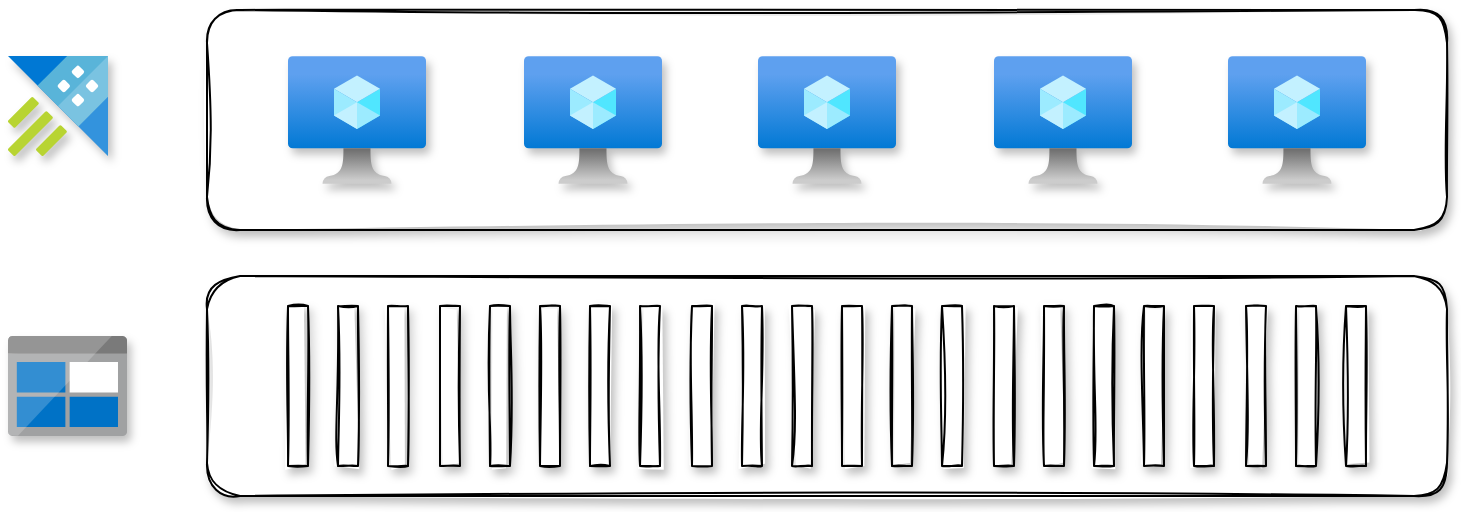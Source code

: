 <mxfile version="14.6.13" type="device"><diagram id="5M4kbyckTObbHnTPScTf" name="Strona-1"><mxGraphModel dx="1064" dy="676" grid="1" gridSize="10" guides="1" tooltips="1" connect="1" arrows="1" fold="1" page="1" pageScale="1" pageWidth="827" pageHeight="1169" math="0" shadow="0"><root><mxCell id="0"/><mxCell id="1" parent="0"/><mxCell id="OucQdqS6XNfTxhGSaFg0-9" value="" style="rounded=1;whiteSpace=wrap;html=1;shadow=1;sketch=1;" vertex="1" parent="1"><mxGeometry x="119.5" y="167" width="620" height="110" as="geometry"/></mxCell><mxCell id="OucQdqS6XNfTxhGSaFg0-3" value="" style="aspect=fixed;html=1;points=[];align=center;image;fontSize=12;image=img/lib/azure2/compute/Virtual_Machine.svg;shadow=1;sketch=1;" vertex="1" parent="1"><mxGeometry x="160" y="190" width="69" height="64" as="geometry"/></mxCell><mxCell id="OucQdqS6XNfTxhGSaFg0-4" value="" style="aspect=fixed;html=1;points=[];align=center;image;fontSize=12;image=img/lib/azure2/compute/Virtual_Machine.svg;shadow=1;sketch=1;" vertex="1" parent="1"><mxGeometry x="630" y="190" width="69" height="64" as="geometry"/></mxCell><mxCell id="OucQdqS6XNfTxhGSaFg0-5" value="" style="aspect=fixed;html=1;points=[];align=center;image;fontSize=12;image=img/lib/azure2/compute/Virtual_Machine.svg;shadow=1;sketch=1;" vertex="1" parent="1"><mxGeometry x="278" y="190" width="69" height="64" as="geometry"/></mxCell><mxCell id="OucQdqS6XNfTxhGSaFg0-6" value="" style="aspect=fixed;html=1;points=[];align=center;image;fontSize=12;image=img/lib/azure2/compute/Virtual_Machine.svg;shadow=1;sketch=1;" vertex="1" parent="1"><mxGeometry x="395" y="190" width="69" height="64" as="geometry"/></mxCell><mxCell id="OucQdqS6XNfTxhGSaFg0-7" value="" style="aspect=fixed;html=1;points=[];align=center;image;fontSize=12;image=img/lib/azure2/compute/Virtual_Machine.svg;shadow=1;sketch=1;" vertex="1" parent="1"><mxGeometry x="513" y="190" width="69" height="64" as="geometry"/></mxCell><mxCell id="OucQdqS6XNfTxhGSaFg0-8" value="" style="aspect=fixed;html=1;points=[];align=center;image;fontSize=12;image=img/lib/mscae/Azure_Data_Explorer_Clusters.svg;shadow=1;sketch=1;" vertex="1" parent="1"><mxGeometry x="20" y="190" width="50" height="50" as="geometry"/></mxCell><mxCell id="OucQdqS6XNfTxhGSaFg0-10" value="" style="rounded=1;whiteSpace=wrap;html=1;shadow=1;sketch=1;" vertex="1" parent="1"><mxGeometry x="119.5" y="300" width="620" height="110" as="geometry"/></mxCell><mxCell id="OucQdqS6XNfTxhGSaFg0-11" value="" style="aspect=fixed;html=1;points=[];align=center;image;fontSize=12;image=img/lib/mscae/BlobBlock.svg;shadow=1;sketch=1;" vertex="1" parent="1"><mxGeometry x="20" y="330" width="59.52" height="50" as="geometry"/></mxCell><mxCell id="OucQdqS6XNfTxhGSaFg0-14" value="" style="rounded=0;whiteSpace=wrap;html=1;shadow=1;sketch=1;" vertex="1" parent="1"><mxGeometry x="160" y="315" width="10" height="80" as="geometry"/></mxCell><mxCell id="OucQdqS6XNfTxhGSaFg0-15" value="" style="rounded=0;whiteSpace=wrap;html=1;shadow=1;sketch=1;" vertex="1" parent="1"><mxGeometry x="185" y="315" width="10" height="80" as="geometry"/></mxCell><mxCell id="OucQdqS6XNfTxhGSaFg0-16" value="" style="rounded=0;whiteSpace=wrap;html=1;shadow=1;sketch=1;" vertex="1" parent="1"><mxGeometry x="210" y="315" width="10" height="80" as="geometry"/></mxCell><mxCell id="OucQdqS6XNfTxhGSaFg0-17" value="" style="rounded=0;whiteSpace=wrap;html=1;shadow=1;sketch=1;" vertex="1" parent="1"><mxGeometry x="236" y="315" width="10" height="80" as="geometry"/></mxCell><mxCell id="OucQdqS6XNfTxhGSaFg0-18" value="" style="rounded=0;whiteSpace=wrap;html=1;shadow=1;sketch=1;" vertex="1" parent="1"><mxGeometry x="261" y="315" width="10" height="80" as="geometry"/></mxCell><mxCell id="OucQdqS6XNfTxhGSaFg0-19" value="" style="rounded=0;whiteSpace=wrap;html=1;shadow=1;sketch=1;" vertex="1" parent="1"><mxGeometry x="286" y="315" width="10" height="80" as="geometry"/></mxCell><mxCell id="OucQdqS6XNfTxhGSaFg0-20" value="" style="rounded=0;whiteSpace=wrap;html=1;shadow=1;sketch=1;" vertex="1" parent="1"><mxGeometry x="311" y="315" width="10" height="80" as="geometry"/></mxCell><mxCell id="OucQdqS6XNfTxhGSaFg0-21" value="" style="rounded=0;whiteSpace=wrap;html=1;shadow=1;sketch=1;" vertex="1" parent="1"><mxGeometry x="336" y="315" width="10" height="80" as="geometry"/></mxCell><mxCell id="OucQdqS6XNfTxhGSaFg0-22" value="" style="rounded=0;whiteSpace=wrap;html=1;shadow=1;sketch=1;" vertex="1" parent="1"><mxGeometry x="362" y="315" width="10" height="80" as="geometry"/></mxCell><mxCell id="OucQdqS6XNfTxhGSaFg0-23" value="" style="rounded=0;whiteSpace=wrap;html=1;shadow=1;sketch=1;" vertex="1" parent="1"><mxGeometry x="387" y="315" width="10" height="80" as="geometry"/></mxCell><mxCell id="OucQdqS6XNfTxhGSaFg0-24" value="" style="rounded=0;whiteSpace=wrap;html=1;shadow=1;sketch=1;" vertex="1" parent="1"><mxGeometry x="412" y="315" width="10" height="80" as="geometry"/></mxCell><mxCell id="OucQdqS6XNfTxhGSaFg0-25" value="" style="rounded=0;whiteSpace=wrap;html=1;shadow=1;sketch=1;" vertex="1" parent="1"><mxGeometry x="437" y="315" width="10" height="80" as="geometry"/></mxCell><mxCell id="OucQdqS6XNfTxhGSaFg0-26" value="" style="rounded=0;whiteSpace=wrap;html=1;shadow=1;sketch=1;" vertex="1" parent="1"><mxGeometry x="462" y="315" width="10" height="80" as="geometry"/></mxCell><mxCell id="OucQdqS6XNfTxhGSaFg0-27" value="" style="rounded=0;whiteSpace=wrap;html=1;shadow=1;sketch=1;" vertex="1" parent="1"><mxGeometry x="487" y="315" width="10" height="80" as="geometry"/></mxCell><mxCell id="OucQdqS6XNfTxhGSaFg0-28" value="" style="rounded=0;whiteSpace=wrap;html=1;shadow=1;sketch=1;" vertex="1" parent="1"><mxGeometry x="513" y="315" width="10" height="80" as="geometry"/></mxCell><mxCell id="OucQdqS6XNfTxhGSaFg0-29" value="" style="rounded=0;whiteSpace=wrap;html=1;shadow=1;sketch=1;" vertex="1" parent="1"><mxGeometry x="538" y="315" width="10" height="80" as="geometry"/></mxCell><mxCell id="OucQdqS6XNfTxhGSaFg0-30" value="" style="rounded=0;whiteSpace=wrap;html=1;shadow=1;sketch=1;" vertex="1" parent="1"><mxGeometry x="563" y="315" width="10" height="80" as="geometry"/></mxCell><mxCell id="OucQdqS6XNfTxhGSaFg0-31" value="" style="rounded=0;whiteSpace=wrap;html=1;shadow=1;sketch=1;" vertex="1" parent="1"><mxGeometry x="588" y="315" width="10" height="80" as="geometry"/></mxCell><mxCell id="OucQdqS6XNfTxhGSaFg0-32" value="" style="rounded=0;whiteSpace=wrap;html=1;shadow=1;sketch=1;" vertex="1" parent="1"><mxGeometry x="613" y="315" width="10" height="80" as="geometry"/></mxCell><mxCell id="OucQdqS6XNfTxhGSaFg0-33" value="" style="rounded=0;whiteSpace=wrap;html=1;shadow=1;sketch=1;" vertex="1" parent="1"><mxGeometry x="639" y="315" width="10" height="80" as="geometry"/></mxCell><mxCell id="OucQdqS6XNfTxhGSaFg0-34" value="" style="rounded=0;whiteSpace=wrap;html=1;shadow=1;sketch=1;" vertex="1" parent="1"><mxGeometry x="664" y="315" width="10" height="80" as="geometry"/></mxCell><mxCell id="OucQdqS6XNfTxhGSaFg0-35" value="" style="rounded=0;whiteSpace=wrap;html=1;shadow=1;sketch=1;" vertex="1" parent="1"><mxGeometry x="689" y="315" width="10" height="80" as="geometry"/></mxCell></root></mxGraphModel></diagram></mxfile>